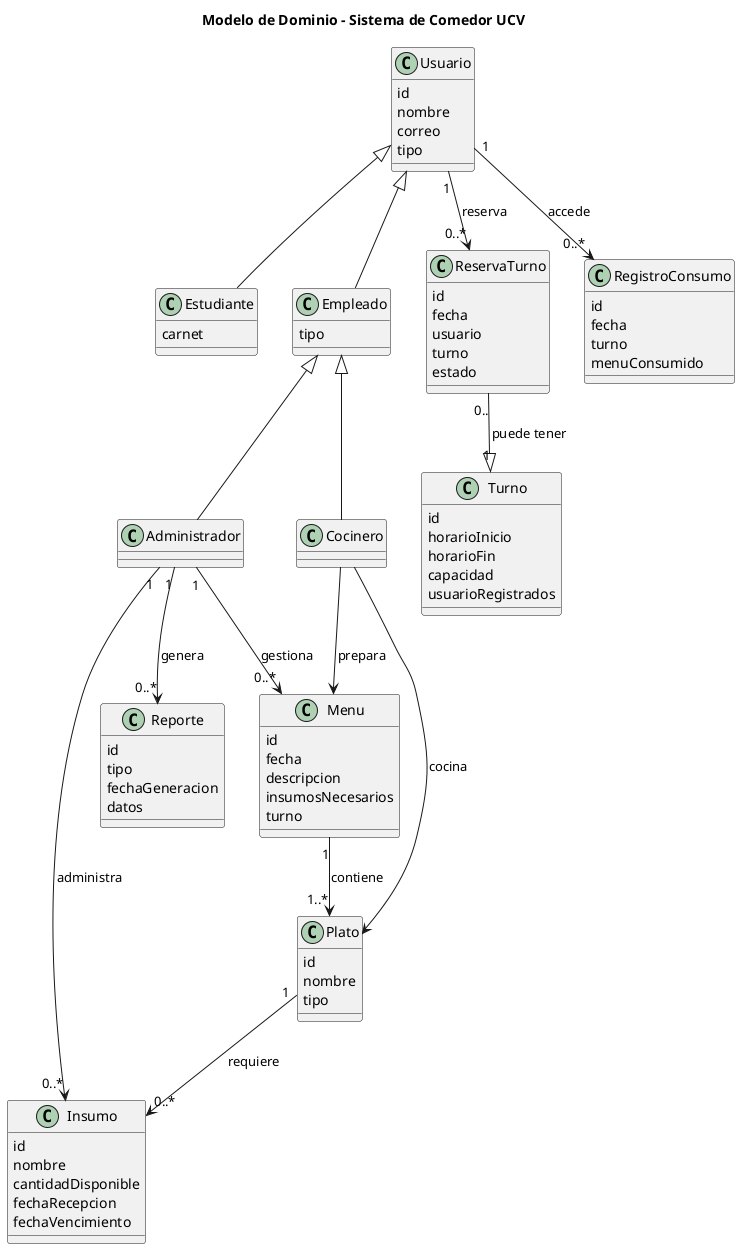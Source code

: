@startuml

title Modelo de Dominio - Sistema de Comedor UCV

class Usuario {
  id
  nombre
  correo
  tipo
}

class Estudiante {
  carnet
}

class Empleado {
  tipo
}

class Cocinero {
}
class Administrador {
}

class Menu {
  id
  fecha
  descripcion
  insumosNecesarios
  turno
}

class Plato {
  id
  nombre
  tipo
}

class Insumo {
  id
  nombre
  cantidadDisponible
  fechaRecepcion
  fechaVencimiento
}

class ReservaTurno {
  id
  fecha
  usuario
  turno
  estado
}

class RegistroConsumo {
  id
  fecha
  turno
  menuConsumido
}

class Turno {
  id
  horarioInicio
  horarioFin
  capacidad
  usuarioRegistrados
}

class Reporte {
  id
  tipo
  fechaGeneracion
  datos
}

'Relaciones
Usuario <|-- Estudiante
Usuario <|-- Empleado
Empleado <|-- Administrador
Empleado <|-- Cocinero
Cocinero --> Menu : prepara
Cocinero --> Plato : cocina

Usuario "1" --> "0..*" ReservaTurno : reserva
Usuario "1" --> "0..*" RegistroConsumo : accede
ReservaTurno "0.." --|> "1" Turno : puede tener
Menu "1" --> "1..*" Plato : contiene
Plato "1" --> "0..*" Insumo : requiere
Administrador "1" --> "0..*" Menu : gestiona
Administrador "1" --> "0..*" Insumo : administra
Administrador "1" --> "0..*" Reporte : genera

@enduml
